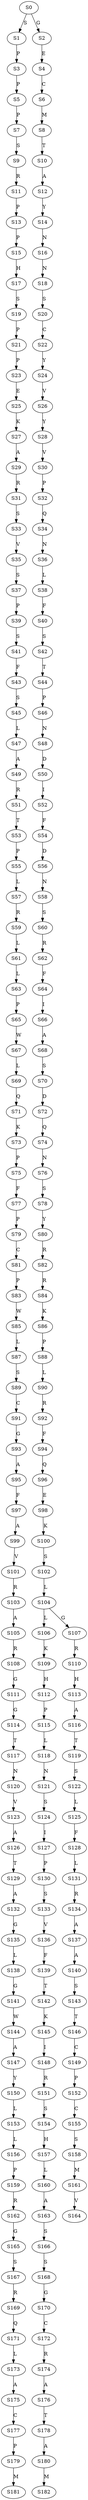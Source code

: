 strict digraph  {
	S0 -> S1 [ label = S ];
	S0 -> S2 [ label = G ];
	S1 -> S3 [ label = P ];
	S2 -> S4 [ label = E ];
	S3 -> S5 [ label = P ];
	S4 -> S6 [ label = C ];
	S5 -> S7 [ label = P ];
	S6 -> S8 [ label = M ];
	S7 -> S9 [ label = S ];
	S8 -> S10 [ label = T ];
	S9 -> S11 [ label = R ];
	S10 -> S12 [ label = A ];
	S11 -> S13 [ label = P ];
	S12 -> S14 [ label = Y ];
	S13 -> S15 [ label = P ];
	S14 -> S16 [ label = N ];
	S15 -> S17 [ label = H ];
	S16 -> S18 [ label = N ];
	S17 -> S19 [ label = S ];
	S18 -> S20 [ label = S ];
	S19 -> S21 [ label = P ];
	S20 -> S22 [ label = C ];
	S21 -> S23 [ label = P ];
	S22 -> S24 [ label = Y ];
	S23 -> S25 [ label = E ];
	S24 -> S26 [ label = V ];
	S25 -> S27 [ label = K ];
	S26 -> S28 [ label = Y ];
	S27 -> S29 [ label = A ];
	S28 -> S30 [ label = V ];
	S29 -> S31 [ label = R ];
	S30 -> S32 [ label = P ];
	S31 -> S33 [ label = S ];
	S32 -> S34 [ label = Q ];
	S33 -> S35 [ label = V ];
	S34 -> S36 [ label = N ];
	S35 -> S37 [ label = S ];
	S36 -> S38 [ label = L ];
	S37 -> S39 [ label = P ];
	S38 -> S40 [ label = F ];
	S39 -> S41 [ label = S ];
	S40 -> S42 [ label = S ];
	S41 -> S43 [ label = F ];
	S42 -> S44 [ label = T ];
	S43 -> S45 [ label = S ];
	S44 -> S46 [ label = P ];
	S45 -> S47 [ label = L ];
	S46 -> S48 [ label = N ];
	S47 -> S49 [ label = A ];
	S48 -> S50 [ label = D ];
	S49 -> S51 [ label = R ];
	S50 -> S52 [ label = I ];
	S51 -> S53 [ label = T ];
	S52 -> S54 [ label = F ];
	S53 -> S55 [ label = P ];
	S54 -> S56 [ label = D ];
	S55 -> S57 [ label = L ];
	S56 -> S58 [ label = N ];
	S57 -> S59 [ label = R ];
	S58 -> S60 [ label = S ];
	S59 -> S61 [ label = L ];
	S60 -> S62 [ label = R ];
	S61 -> S63 [ label = L ];
	S62 -> S64 [ label = F ];
	S63 -> S65 [ label = P ];
	S64 -> S66 [ label = I ];
	S65 -> S67 [ label = W ];
	S66 -> S68 [ label = A ];
	S67 -> S69 [ label = L ];
	S68 -> S70 [ label = S ];
	S69 -> S71 [ label = Q ];
	S70 -> S72 [ label = D ];
	S71 -> S73 [ label = K ];
	S72 -> S74 [ label = Q ];
	S73 -> S75 [ label = P ];
	S74 -> S76 [ label = N ];
	S75 -> S77 [ label = F ];
	S76 -> S78 [ label = S ];
	S77 -> S79 [ label = P ];
	S78 -> S80 [ label = Y ];
	S79 -> S81 [ label = C ];
	S80 -> S82 [ label = R ];
	S81 -> S83 [ label = P ];
	S82 -> S84 [ label = R ];
	S83 -> S85 [ label = W ];
	S84 -> S86 [ label = K ];
	S85 -> S87 [ label = L ];
	S86 -> S88 [ label = P ];
	S87 -> S89 [ label = S ];
	S88 -> S90 [ label = L ];
	S89 -> S91 [ label = C ];
	S90 -> S92 [ label = R ];
	S91 -> S93 [ label = G ];
	S92 -> S94 [ label = F ];
	S93 -> S95 [ label = A ];
	S94 -> S96 [ label = Q ];
	S95 -> S97 [ label = F ];
	S96 -> S98 [ label = E ];
	S97 -> S99 [ label = A ];
	S98 -> S100 [ label = K ];
	S99 -> S101 [ label = V ];
	S100 -> S102 [ label = S ];
	S101 -> S103 [ label = R ];
	S102 -> S104 [ label = L ];
	S103 -> S105 [ label = A ];
	S104 -> S106 [ label = L ];
	S104 -> S107 [ label = G ];
	S105 -> S108 [ label = R ];
	S106 -> S109 [ label = K ];
	S107 -> S110 [ label = R ];
	S108 -> S111 [ label = G ];
	S109 -> S112 [ label = H ];
	S110 -> S113 [ label = H ];
	S111 -> S114 [ label = G ];
	S112 -> S115 [ label = P ];
	S113 -> S116 [ label = A ];
	S114 -> S117 [ label = T ];
	S115 -> S118 [ label = L ];
	S116 -> S119 [ label = T ];
	S117 -> S120 [ label = N ];
	S118 -> S121 [ label = N ];
	S119 -> S122 [ label = S ];
	S120 -> S123 [ label = V ];
	S121 -> S124 [ label = S ];
	S122 -> S125 [ label = L ];
	S123 -> S126 [ label = A ];
	S124 -> S127 [ label = I ];
	S125 -> S128 [ label = F ];
	S126 -> S129 [ label = T ];
	S127 -> S130 [ label = P ];
	S128 -> S131 [ label = L ];
	S129 -> S132 [ label = A ];
	S130 -> S133 [ label = S ];
	S131 -> S134 [ label = R ];
	S132 -> S135 [ label = G ];
	S133 -> S136 [ label = V ];
	S134 -> S137 [ label = A ];
	S135 -> S138 [ label = L ];
	S136 -> S139 [ label = F ];
	S137 -> S140 [ label = A ];
	S138 -> S141 [ label = G ];
	S139 -> S142 [ label = T ];
	S140 -> S143 [ label = S ];
	S141 -> S144 [ label = W ];
	S142 -> S145 [ label = K ];
	S143 -> S146 [ label = T ];
	S144 -> S147 [ label = A ];
	S145 -> S148 [ label = I ];
	S146 -> S149 [ label = C ];
	S147 -> S150 [ label = Y ];
	S148 -> S151 [ label = R ];
	S149 -> S152 [ label = P ];
	S150 -> S153 [ label = L ];
	S151 -> S154 [ label = S ];
	S152 -> S155 [ label = C ];
	S153 -> S156 [ label = L ];
	S154 -> S157 [ label = H ];
	S155 -> S158 [ label = S ];
	S156 -> S159 [ label = P ];
	S157 -> S160 [ label = L ];
	S158 -> S161 [ label = M ];
	S159 -> S162 [ label = R ];
	S160 -> S163 [ label = A ];
	S161 -> S164 [ label = V ];
	S162 -> S165 [ label = G ];
	S163 -> S166 [ label = S ];
	S165 -> S167 [ label = S ];
	S166 -> S168 [ label = S ];
	S167 -> S169 [ label = R ];
	S168 -> S170 [ label = G ];
	S169 -> S171 [ label = Q ];
	S170 -> S172 [ label = C ];
	S171 -> S173 [ label = L ];
	S172 -> S174 [ label = R ];
	S173 -> S175 [ label = A ];
	S174 -> S176 [ label = A ];
	S175 -> S177 [ label = C ];
	S176 -> S178 [ label = T ];
	S177 -> S179 [ label = P ];
	S178 -> S180 [ label = A ];
	S179 -> S181 [ label = M ];
	S180 -> S182 [ label = M ];
}
